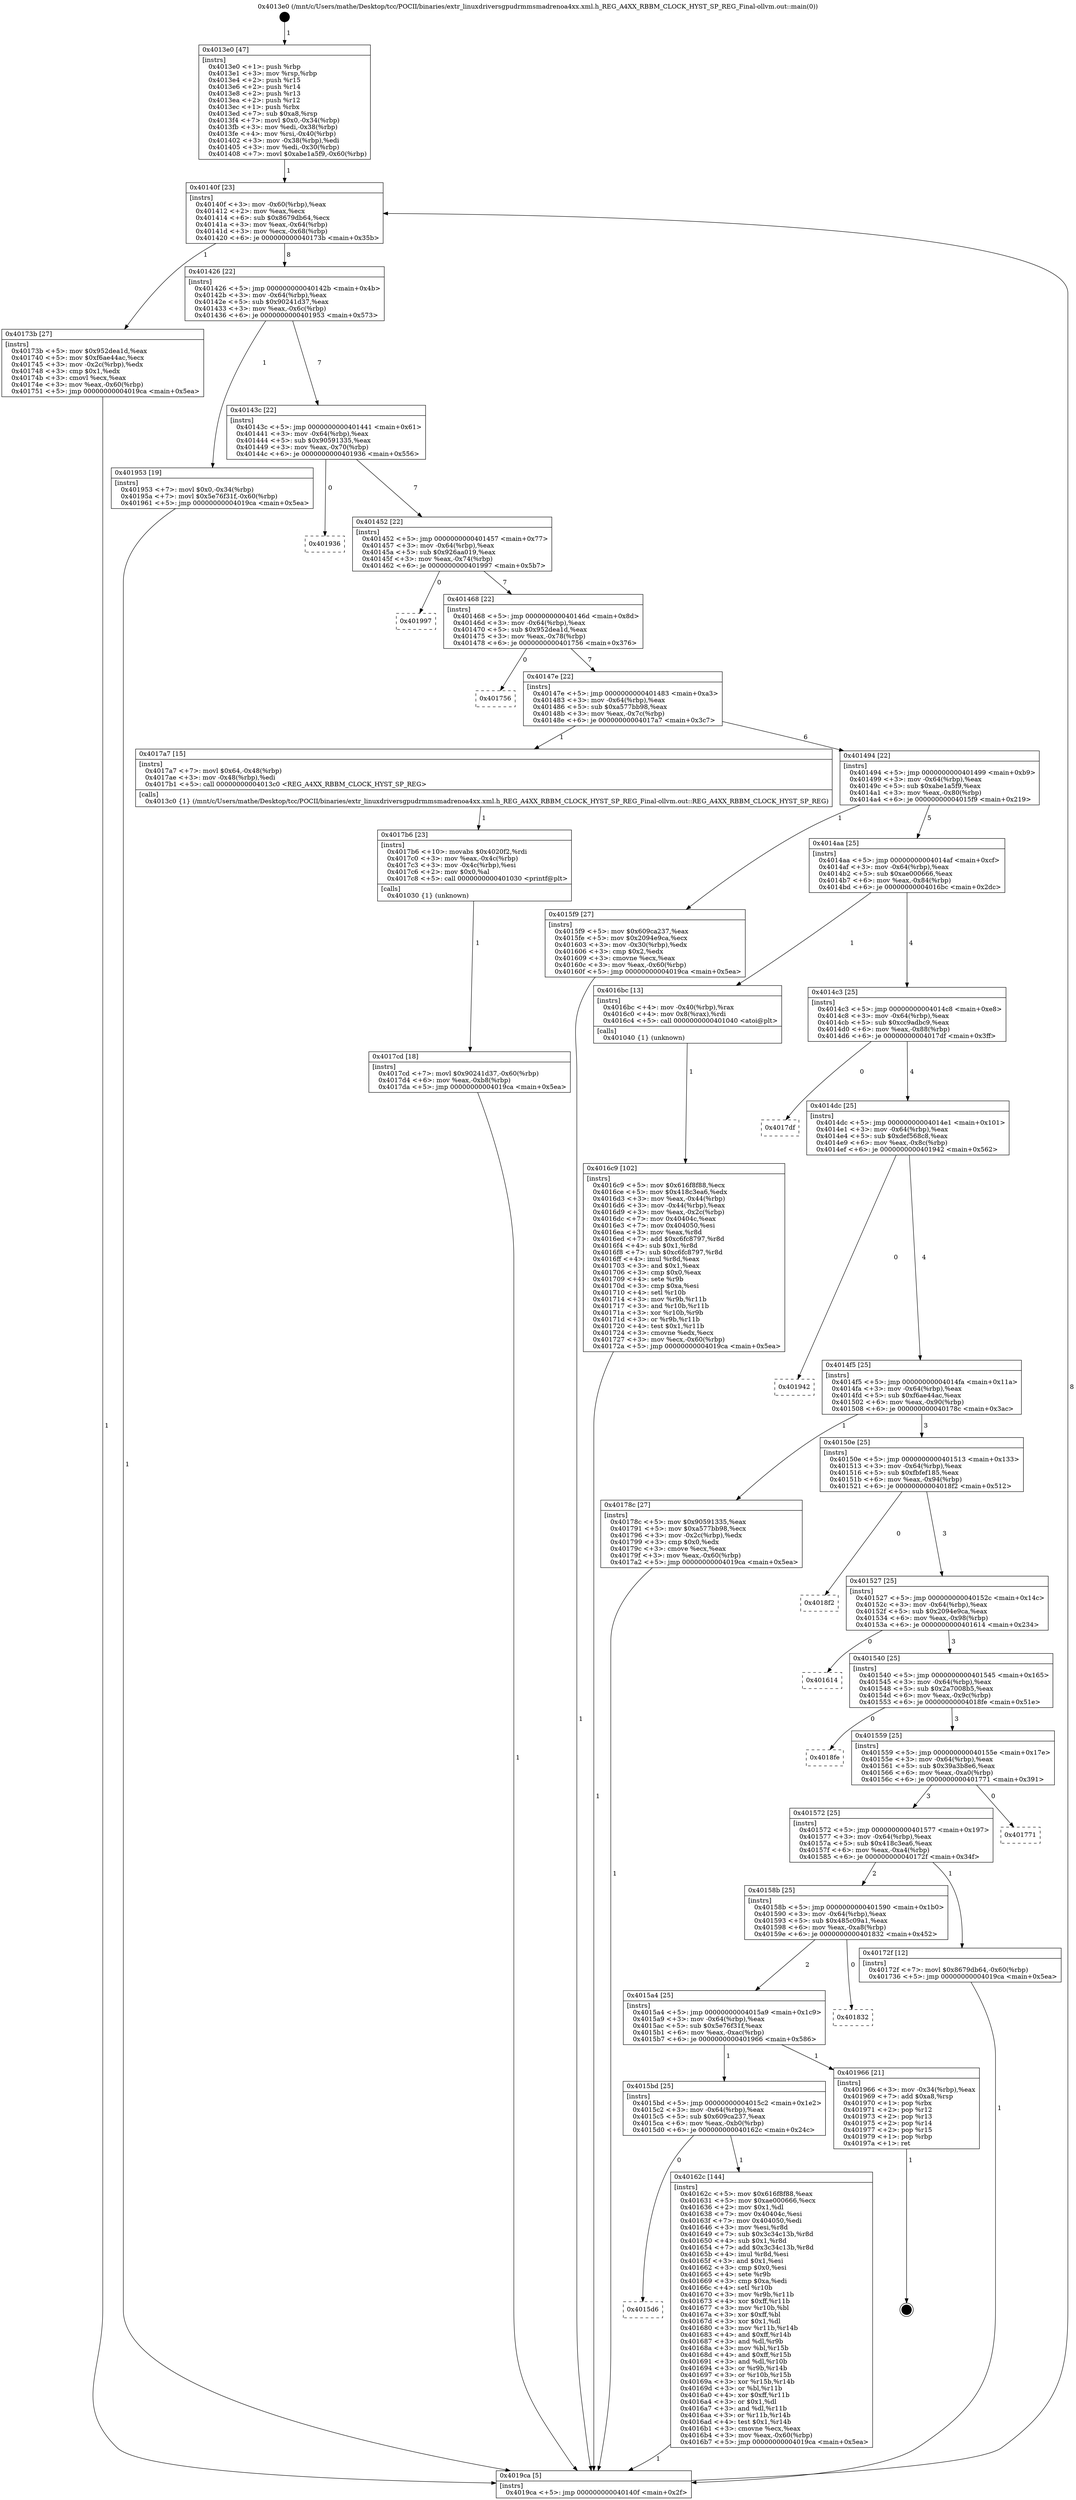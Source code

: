 digraph "0x4013e0" {
  label = "0x4013e0 (/mnt/c/Users/mathe/Desktop/tcc/POCII/binaries/extr_linuxdriversgpudrmmsmadrenoa4xx.xml.h_REG_A4XX_RBBM_CLOCK_HYST_SP_REG_Final-ollvm.out::main(0))"
  labelloc = "t"
  node[shape=record]

  Entry [label="",width=0.3,height=0.3,shape=circle,fillcolor=black,style=filled]
  "0x40140f" [label="{
     0x40140f [23]\l
     | [instrs]\l
     &nbsp;&nbsp;0x40140f \<+3\>: mov -0x60(%rbp),%eax\l
     &nbsp;&nbsp;0x401412 \<+2\>: mov %eax,%ecx\l
     &nbsp;&nbsp;0x401414 \<+6\>: sub $0x8679db64,%ecx\l
     &nbsp;&nbsp;0x40141a \<+3\>: mov %eax,-0x64(%rbp)\l
     &nbsp;&nbsp;0x40141d \<+3\>: mov %ecx,-0x68(%rbp)\l
     &nbsp;&nbsp;0x401420 \<+6\>: je 000000000040173b \<main+0x35b\>\l
  }"]
  "0x40173b" [label="{
     0x40173b [27]\l
     | [instrs]\l
     &nbsp;&nbsp;0x40173b \<+5\>: mov $0x952dea1d,%eax\l
     &nbsp;&nbsp;0x401740 \<+5\>: mov $0xf6ae44ac,%ecx\l
     &nbsp;&nbsp;0x401745 \<+3\>: mov -0x2c(%rbp),%edx\l
     &nbsp;&nbsp;0x401748 \<+3\>: cmp $0x1,%edx\l
     &nbsp;&nbsp;0x40174b \<+3\>: cmovl %ecx,%eax\l
     &nbsp;&nbsp;0x40174e \<+3\>: mov %eax,-0x60(%rbp)\l
     &nbsp;&nbsp;0x401751 \<+5\>: jmp 00000000004019ca \<main+0x5ea\>\l
  }"]
  "0x401426" [label="{
     0x401426 [22]\l
     | [instrs]\l
     &nbsp;&nbsp;0x401426 \<+5\>: jmp 000000000040142b \<main+0x4b\>\l
     &nbsp;&nbsp;0x40142b \<+3\>: mov -0x64(%rbp),%eax\l
     &nbsp;&nbsp;0x40142e \<+5\>: sub $0x90241d37,%eax\l
     &nbsp;&nbsp;0x401433 \<+3\>: mov %eax,-0x6c(%rbp)\l
     &nbsp;&nbsp;0x401436 \<+6\>: je 0000000000401953 \<main+0x573\>\l
  }"]
  Exit [label="",width=0.3,height=0.3,shape=circle,fillcolor=black,style=filled,peripheries=2]
  "0x401953" [label="{
     0x401953 [19]\l
     | [instrs]\l
     &nbsp;&nbsp;0x401953 \<+7\>: movl $0x0,-0x34(%rbp)\l
     &nbsp;&nbsp;0x40195a \<+7\>: movl $0x5e76f31f,-0x60(%rbp)\l
     &nbsp;&nbsp;0x401961 \<+5\>: jmp 00000000004019ca \<main+0x5ea\>\l
  }"]
  "0x40143c" [label="{
     0x40143c [22]\l
     | [instrs]\l
     &nbsp;&nbsp;0x40143c \<+5\>: jmp 0000000000401441 \<main+0x61\>\l
     &nbsp;&nbsp;0x401441 \<+3\>: mov -0x64(%rbp),%eax\l
     &nbsp;&nbsp;0x401444 \<+5\>: sub $0x90591335,%eax\l
     &nbsp;&nbsp;0x401449 \<+3\>: mov %eax,-0x70(%rbp)\l
     &nbsp;&nbsp;0x40144c \<+6\>: je 0000000000401936 \<main+0x556\>\l
  }"]
  "0x4017cd" [label="{
     0x4017cd [18]\l
     | [instrs]\l
     &nbsp;&nbsp;0x4017cd \<+7\>: movl $0x90241d37,-0x60(%rbp)\l
     &nbsp;&nbsp;0x4017d4 \<+6\>: mov %eax,-0xb8(%rbp)\l
     &nbsp;&nbsp;0x4017da \<+5\>: jmp 00000000004019ca \<main+0x5ea\>\l
  }"]
  "0x401936" [label="{
     0x401936\l
  }", style=dashed]
  "0x401452" [label="{
     0x401452 [22]\l
     | [instrs]\l
     &nbsp;&nbsp;0x401452 \<+5\>: jmp 0000000000401457 \<main+0x77\>\l
     &nbsp;&nbsp;0x401457 \<+3\>: mov -0x64(%rbp),%eax\l
     &nbsp;&nbsp;0x40145a \<+5\>: sub $0x926aa019,%eax\l
     &nbsp;&nbsp;0x40145f \<+3\>: mov %eax,-0x74(%rbp)\l
     &nbsp;&nbsp;0x401462 \<+6\>: je 0000000000401997 \<main+0x5b7\>\l
  }"]
  "0x4017b6" [label="{
     0x4017b6 [23]\l
     | [instrs]\l
     &nbsp;&nbsp;0x4017b6 \<+10\>: movabs $0x4020f2,%rdi\l
     &nbsp;&nbsp;0x4017c0 \<+3\>: mov %eax,-0x4c(%rbp)\l
     &nbsp;&nbsp;0x4017c3 \<+3\>: mov -0x4c(%rbp),%esi\l
     &nbsp;&nbsp;0x4017c6 \<+2\>: mov $0x0,%al\l
     &nbsp;&nbsp;0x4017c8 \<+5\>: call 0000000000401030 \<printf@plt\>\l
     | [calls]\l
     &nbsp;&nbsp;0x401030 \{1\} (unknown)\l
  }"]
  "0x401997" [label="{
     0x401997\l
  }", style=dashed]
  "0x401468" [label="{
     0x401468 [22]\l
     | [instrs]\l
     &nbsp;&nbsp;0x401468 \<+5\>: jmp 000000000040146d \<main+0x8d\>\l
     &nbsp;&nbsp;0x40146d \<+3\>: mov -0x64(%rbp),%eax\l
     &nbsp;&nbsp;0x401470 \<+5\>: sub $0x952dea1d,%eax\l
     &nbsp;&nbsp;0x401475 \<+3\>: mov %eax,-0x78(%rbp)\l
     &nbsp;&nbsp;0x401478 \<+6\>: je 0000000000401756 \<main+0x376\>\l
  }"]
  "0x4016c9" [label="{
     0x4016c9 [102]\l
     | [instrs]\l
     &nbsp;&nbsp;0x4016c9 \<+5\>: mov $0x616f8f88,%ecx\l
     &nbsp;&nbsp;0x4016ce \<+5\>: mov $0x418c3ea6,%edx\l
     &nbsp;&nbsp;0x4016d3 \<+3\>: mov %eax,-0x44(%rbp)\l
     &nbsp;&nbsp;0x4016d6 \<+3\>: mov -0x44(%rbp),%eax\l
     &nbsp;&nbsp;0x4016d9 \<+3\>: mov %eax,-0x2c(%rbp)\l
     &nbsp;&nbsp;0x4016dc \<+7\>: mov 0x40404c,%eax\l
     &nbsp;&nbsp;0x4016e3 \<+7\>: mov 0x404050,%esi\l
     &nbsp;&nbsp;0x4016ea \<+3\>: mov %eax,%r8d\l
     &nbsp;&nbsp;0x4016ed \<+7\>: add $0xc6fc8797,%r8d\l
     &nbsp;&nbsp;0x4016f4 \<+4\>: sub $0x1,%r8d\l
     &nbsp;&nbsp;0x4016f8 \<+7\>: sub $0xc6fc8797,%r8d\l
     &nbsp;&nbsp;0x4016ff \<+4\>: imul %r8d,%eax\l
     &nbsp;&nbsp;0x401703 \<+3\>: and $0x1,%eax\l
     &nbsp;&nbsp;0x401706 \<+3\>: cmp $0x0,%eax\l
     &nbsp;&nbsp;0x401709 \<+4\>: sete %r9b\l
     &nbsp;&nbsp;0x40170d \<+3\>: cmp $0xa,%esi\l
     &nbsp;&nbsp;0x401710 \<+4\>: setl %r10b\l
     &nbsp;&nbsp;0x401714 \<+3\>: mov %r9b,%r11b\l
     &nbsp;&nbsp;0x401717 \<+3\>: and %r10b,%r11b\l
     &nbsp;&nbsp;0x40171a \<+3\>: xor %r10b,%r9b\l
     &nbsp;&nbsp;0x40171d \<+3\>: or %r9b,%r11b\l
     &nbsp;&nbsp;0x401720 \<+4\>: test $0x1,%r11b\l
     &nbsp;&nbsp;0x401724 \<+3\>: cmovne %edx,%ecx\l
     &nbsp;&nbsp;0x401727 \<+3\>: mov %ecx,-0x60(%rbp)\l
     &nbsp;&nbsp;0x40172a \<+5\>: jmp 00000000004019ca \<main+0x5ea\>\l
  }"]
  "0x401756" [label="{
     0x401756\l
  }", style=dashed]
  "0x40147e" [label="{
     0x40147e [22]\l
     | [instrs]\l
     &nbsp;&nbsp;0x40147e \<+5\>: jmp 0000000000401483 \<main+0xa3\>\l
     &nbsp;&nbsp;0x401483 \<+3\>: mov -0x64(%rbp),%eax\l
     &nbsp;&nbsp;0x401486 \<+5\>: sub $0xa577bb98,%eax\l
     &nbsp;&nbsp;0x40148b \<+3\>: mov %eax,-0x7c(%rbp)\l
     &nbsp;&nbsp;0x40148e \<+6\>: je 00000000004017a7 \<main+0x3c7\>\l
  }"]
  "0x4015d6" [label="{
     0x4015d6\l
  }", style=dashed]
  "0x4017a7" [label="{
     0x4017a7 [15]\l
     | [instrs]\l
     &nbsp;&nbsp;0x4017a7 \<+7\>: movl $0x64,-0x48(%rbp)\l
     &nbsp;&nbsp;0x4017ae \<+3\>: mov -0x48(%rbp),%edi\l
     &nbsp;&nbsp;0x4017b1 \<+5\>: call 00000000004013c0 \<REG_A4XX_RBBM_CLOCK_HYST_SP_REG\>\l
     | [calls]\l
     &nbsp;&nbsp;0x4013c0 \{1\} (/mnt/c/Users/mathe/Desktop/tcc/POCII/binaries/extr_linuxdriversgpudrmmsmadrenoa4xx.xml.h_REG_A4XX_RBBM_CLOCK_HYST_SP_REG_Final-ollvm.out::REG_A4XX_RBBM_CLOCK_HYST_SP_REG)\l
  }"]
  "0x401494" [label="{
     0x401494 [22]\l
     | [instrs]\l
     &nbsp;&nbsp;0x401494 \<+5\>: jmp 0000000000401499 \<main+0xb9\>\l
     &nbsp;&nbsp;0x401499 \<+3\>: mov -0x64(%rbp),%eax\l
     &nbsp;&nbsp;0x40149c \<+5\>: sub $0xabe1a5f9,%eax\l
     &nbsp;&nbsp;0x4014a1 \<+3\>: mov %eax,-0x80(%rbp)\l
     &nbsp;&nbsp;0x4014a4 \<+6\>: je 00000000004015f9 \<main+0x219\>\l
  }"]
  "0x40162c" [label="{
     0x40162c [144]\l
     | [instrs]\l
     &nbsp;&nbsp;0x40162c \<+5\>: mov $0x616f8f88,%eax\l
     &nbsp;&nbsp;0x401631 \<+5\>: mov $0xae000666,%ecx\l
     &nbsp;&nbsp;0x401636 \<+2\>: mov $0x1,%dl\l
     &nbsp;&nbsp;0x401638 \<+7\>: mov 0x40404c,%esi\l
     &nbsp;&nbsp;0x40163f \<+7\>: mov 0x404050,%edi\l
     &nbsp;&nbsp;0x401646 \<+3\>: mov %esi,%r8d\l
     &nbsp;&nbsp;0x401649 \<+7\>: sub $0x3c34c13b,%r8d\l
     &nbsp;&nbsp;0x401650 \<+4\>: sub $0x1,%r8d\l
     &nbsp;&nbsp;0x401654 \<+7\>: add $0x3c34c13b,%r8d\l
     &nbsp;&nbsp;0x40165b \<+4\>: imul %r8d,%esi\l
     &nbsp;&nbsp;0x40165f \<+3\>: and $0x1,%esi\l
     &nbsp;&nbsp;0x401662 \<+3\>: cmp $0x0,%esi\l
     &nbsp;&nbsp;0x401665 \<+4\>: sete %r9b\l
     &nbsp;&nbsp;0x401669 \<+3\>: cmp $0xa,%edi\l
     &nbsp;&nbsp;0x40166c \<+4\>: setl %r10b\l
     &nbsp;&nbsp;0x401670 \<+3\>: mov %r9b,%r11b\l
     &nbsp;&nbsp;0x401673 \<+4\>: xor $0xff,%r11b\l
     &nbsp;&nbsp;0x401677 \<+3\>: mov %r10b,%bl\l
     &nbsp;&nbsp;0x40167a \<+3\>: xor $0xff,%bl\l
     &nbsp;&nbsp;0x40167d \<+3\>: xor $0x1,%dl\l
     &nbsp;&nbsp;0x401680 \<+3\>: mov %r11b,%r14b\l
     &nbsp;&nbsp;0x401683 \<+4\>: and $0xff,%r14b\l
     &nbsp;&nbsp;0x401687 \<+3\>: and %dl,%r9b\l
     &nbsp;&nbsp;0x40168a \<+3\>: mov %bl,%r15b\l
     &nbsp;&nbsp;0x40168d \<+4\>: and $0xff,%r15b\l
     &nbsp;&nbsp;0x401691 \<+3\>: and %dl,%r10b\l
     &nbsp;&nbsp;0x401694 \<+3\>: or %r9b,%r14b\l
     &nbsp;&nbsp;0x401697 \<+3\>: or %r10b,%r15b\l
     &nbsp;&nbsp;0x40169a \<+3\>: xor %r15b,%r14b\l
     &nbsp;&nbsp;0x40169d \<+3\>: or %bl,%r11b\l
     &nbsp;&nbsp;0x4016a0 \<+4\>: xor $0xff,%r11b\l
     &nbsp;&nbsp;0x4016a4 \<+3\>: or $0x1,%dl\l
     &nbsp;&nbsp;0x4016a7 \<+3\>: and %dl,%r11b\l
     &nbsp;&nbsp;0x4016aa \<+3\>: or %r11b,%r14b\l
     &nbsp;&nbsp;0x4016ad \<+4\>: test $0x1,%r14b\l
     &nbsp;&nbsp;0x4016b1 \<+3\>: cmovne %ecx,%eax\l
     &nbsp;&nbsp;0x4016b4 \<+3\>: mov %eax,-0x60(%rbp)\l
     &nbsp;&nbsp;0x4016b7 \<+5\>: jmp 00000000004019ca \<main+0x5ea\>\l
  }"]
  "0x4015f9" [label="{
     0x4015f9 [27]\l
     | [instrs]\l
     &nbsp;&nbsp;0x4015f9 \<+5\>: mov $0x609ca237,%eax\l
     &nbsp;&nbsp;0x4015fe \<+5\>: mov $0x2094e9ca,%ecx\l
     &nbsp;&nbsp;0x401603 \<+3\>: mov -0x30(%rbp),%edx\l
     &nbsp;&nbsp;0x401606 \<+3\>: cmp $0x2,%edx\l
     &nbsp;&nbsp;0x401609 \<+3\>: cmovne %ecx,%eax\l
     &nbsp;&nbsp;0x40160c \<+3\>: mov %eax,-0x60(%rbp)\l
     &nbsp;&nbsp;0x40160f \<+5\>: jmp 00000000004019ca \<main+0x5ea\>\l
  }"]
  "0x4014aa" [label="{
     0x4014aa [25]\l
     | [instrs]\l
     &nbsp;&nbsp;0x4014aa \<+5\>: jmp 00000000004014af \<main+0xcf\>\l
     &nbsp;&nbsp;0x4014af \<+3\>: mov -0x64(%rbp),%eax\l
     &nbsp;&nbsp;0x4014b2 \<+5\>: sub $0xae000666,%eax\l
     &nbsp;&nbsp;0x4014b7 \<+6\>: mov %eax,-0x84(%rbp)\l
     &nbsp;&nbsp;0x4014bd \<+6\>: je 00000000004016bc \<main+0x2dc\>\l
  }"]
  "0x4019ca" [label="{
     0x4019ca [5]\l
     | [instrs]\l
     &nbsp;&nbsp;0x4019ca \<+5\>: jmp 000000000040140f \<main+0x2f\>\l
  }"]
  "0x4013e0" [label="{
     0x4013e0 [47]\l
     | [instrs]\l
     &nbsp;&nbsp;0x4013e0 \<+1\>: push %rbp\l
     &nbsp;&nbsp;0x4013e1 \<+3\>: mov %rsp,%rbp\l
     &nbsp;&nbsp;0x4013e4 \<+2\>: push %r15\l
     &nbsp;&nbsp;0x4013e6 \<+2\>: push %r14\l
     &nbsp;&nbsp;0x4013e8 \<+2\>: push %r13\l
     &nbsp;&nbsp;0x4013ea \<+2\>: push %r12\l
     &nbsp;&nbsp;0x4013ec \<+1\>: push %rbx\l
     &nbsp;&nbsp;0x4013ed \<+7\>: sub $0xa8,%rsp\l
     &nbsp;&nbsp;0x4013f4 \<+7\>: movl $0x0,-0x34(%rbp)\l
     &nbsp;&nbsp;0x4013fb \<+3\>: mov %edi,-0x38(%rbp)\l
     &nbsp;&nbsp;0x4013fe \<+4\>: mov %rsi,-0x40(%rbp)\l
     &nbsp;&nbsp;0x401402 \<+3\>: mov -0x38(%rbp),%edi\l
     &nbsp;&nbsp;0x401405 \<+3\>: mov %edi,-0x30(%rbp)\l
     &nbsp;&nbsp;0x401408 \<+7\>: movl $0xabe1a5f9,-0x60(%rbp)\l
  }"]
  "0x4015bd" [label="{
     0x4015bd [25]\l
     | [instrs]\l
     &nbsp;&nbsp;0x4015bd \<+5\>: jmp 00000000004015c2 \<main+0x1e2\>\l
     &nbsp;&nbsp;0x4015c2 \<+3\>: mov -0x64(%rbp),%eax\l
     &nbsp;&nbsp;0x4015c5 \<+5\>: sub $0x609ca237,%eax\l
     &nbsp;&nbsp;0x4015ca \<+6\>: mov %eax,-0xb0(%rbp)\l
     &nbsp;&nbsp;0x4015d0 \<+6\>: je 000000000040162c \<main+0x24c\>\l
  }"]
  "0x4016bc" [label="{
     0x4016bc [13]\l
     | [instrs]\l
     &nbsp;&nbsp;0x4016bc \<+4\>: mov -0x40(%rbp),%rax\l
     &nbsp;&nbsp;0x4016c0 \<+4\>: mov 0x8(%rax),%rdi\l
     &nbsp;&nbsp;0x4016c4 \<+5\>: call 0000000000401040 \<atoi@plt\>\l
     | [calls]\l
     &nbsp;&nbsp;0x401040 \{1\} (unknown)\l
  }"]
  "0x4014c3" [label="{
     0x4014c3 [25]\l
     | [instrs]\l
     &nbsp;&nbsp;0x4014c3 \<+5\>: jmp 00000000004014c8 \<main+0xe8\>\l
     &nbsp;&nbsp;0x4014c8 \<+3\>: mov -0x64(%rbp),%eax\l
     &nbsp;&nbsp;0x4014cb \<+5\>: sub $0xcc9adbc9,%eax\l
     &nbsp;&nbsp;0x4014d0 \<+6\>: mov %eax,-0x88(%rbp)\l
     &nbsp;&nbsp;0x4014d6 \<+6\>: je 00000000004017df \<main+0x3ff\>\l
  }"]
  "0x401966" [label="{
     0x401966 [21]\l
     | [instrs]\l
     &nbsp;&nbsp;0x401966 \<+3\>: mov -0x34(%rbp),%eax\l
     &nbsp;&nbsp;0x401969 \<+7\>: add $0xa8,%rsp\l
     &nbsp;&nbsp;0x401970 \<+1\>: pop %rbx\l
     &nbsp;&nbsp;0x401971 \<+2\>: pop %r12\l
     &nbsp;&nbsp;0x401973 \<+2\>: pop %r13\l
     &nbsp;&nbsp;0x401975 \<+2\>: pop %r14\l
     &nbsp;&nbsp;0x401977 \<+2\>: pop %r15\l
     &nbsp;&nbsp;0x401979 \<+1\>: pop %rbp\l
     &nbsp;&nbsp;0x40197a \<+1\>: ret\l
  }"]
  "0x4017df" [label="{
     0x4017df\l
  }", style=dashed]
  "0x4014dc" [label="{
     0x4014dc [25]\l
     | [instrs]\l
     &nbsp;&nbsp;0x4014dc \<+5\>: jmp 00000000004014e1 \<main+0x101\>\l
     &nbsp;&nbsp;0x4014e1 \<+3\>: mov -0x64(%rbp),%eax\l
     &nbsp;&nbsp;0x4014e4 \<+5\>: sub $0xdef568c8,%eax\l
     &nbsp;&nbsp;0x4014e9 \<+6\>: mov %eax,-0x8c(%rbp)\l
     &nbsp;&nbsp;0x4014ef \<+6\>: je 0000000000401942 \<main+0x562\>\l
  }"]
  "0x4015a4" [label="{
     0x4015a4 [25]\l
     | [instrs]\l
     &nbsp;&nbsp;0x4015a4 \<+5\>: jmp 00000000004015a9 \<main+0x1c9\>\l
     &nbsp;&nbsp;0x4015a9 \<+3\>: mov -0x64(%rbp),%eax\l
     &nbsp;&nbsp;0x4015ac \<+5\>: sub $0x5e76f31f,%eax\l
     &nbsp;&nbsp;0x4015b1 \<+6\>: mov %eax,-0xac(%rbp)\l
     &nbsp;&nbsp;0x4015b7 \<+6\>: je 0000000000401966 \<main+0x586\>\l
  }"]
  "0x401942" [label="{
     0x401942\l
  }", style=dashed]
  "0x4014f5" [label="{
     0x4014f5 [25]\l
     | [instrs]\l
     &nbsp;&nbsp;0x4014f5 \<+5\>: jmp 00000000004014fa \<main+0x11a\>\l
     &nbsp;&nbsp;0x4014fa \<+3\>: mov -0x64(%rbp),%eax\l
     &nbsp;&nbsp;0x4014fd \<+5\>: sub $0xf6ae44ac,%eax\l
     &nbsp;&nbsp;0x401502 \<+6\>: mov %eax,-0x90(%rbp)\l
     &nbsp;&nbsp;0x401508 \<+6\>: je 000000000040178c \<main+0x3ac\>\l
  }"]
  "0x401832" [label="{
     0x401832\l
  }", style=dashed]
  "0x40178c" [label="{
     0x40178c [27]\l
     | [instrs]\l
     &nbsp;&nbsp;0x40178c \<+5\>: mov $0x90591335,%eax\l
     &nbsp;&nbsp;0x401791 \<+5\>: mov $0xa577bb98,%ecx\l
     &nbsp;&nbsp;0x401796 \<+3\>: mov -0x2c(%rbp),%edx\l
     &nbsp;&nbsp;0x401799 \<+3\>: cmp $0x0,%edx\l
     &nbsp;&nbsp;0x40179c \<+3\>: cmove %ecx,%eax\l
     &nbsp;&nbsp;0x40179f \<+3\>: mov %eax,-0x60(%rbp)\l
     &nbsp;&nbsp;0x4017a2 \<+5\>: jmp 00000000004019ca \<main+0x5ea\>\l
  }"]
  "0x40150e" [label="{
     0x40150e [25]\l
     | [instrs]\l
     &nbsp;&nbsp;0x40150e \<+5\>: jmp 0000000000401513 \<main+0x133\>\l
     &nbsp;&nbsp;0x401513 \<+3\>: mov -0x64(%rbp),%eax\l
     &nbsp;&nbsp;0x401516 \<+5\>: sub $0xfbfef185,%eax\l
     &nbsp;&nbsp;0x40151b \<+6\>: mov %eax,-0x94(%rbp)\l
     &nbsp;&nbsp;0x401521 \<+6\>: je 00000000004018f2 \<main+0x512\>\l
  }"]
  "0x40158b" [label="{
     0x40158b [25]\l
     | [instrs]\l
     &nbsp;&nbsp;0x40158b \<+5\>: jmp 0000000000401590 \<main+0x1b0\>\l
     &nbsp;&nbsp;0x401590 \<+3\>: mov -0x64(%rbp),%eax\l
     &nbsp;&nbsp;0x401593 \<+5\>: sub $0x485c09a1,%eax\l
     &nbsp;&nbsp;0x401598 \<+6\>: mov %eax,-0xa8(%rbp)\l
     &nbsp;&nbsp;0x40159e \<+6\>: je 0000000000401832 \<main+0x452\>\l
  }"]
  "0x4018f2" [label="{
     0x4018f2\l
  }", style=dashed]
  "0x401527" [label="{
     0x401527 [25]\l
     | [instrs]\l
     &nbsp;&nbsp;0x401527 \<+5\>: jmp 000000000040152c \<main+0x14c\>\l
     &nbsp;&nbsp;0x40152c \<+3\>: mov -0x64(%rbp),%eax\l
     &nbsp;&nbsp;0x40152f \<+5\>: sub $0x2094e9ca,%eax\l
     &nbsp;&nbsp;0x401534 \<+6\>: mov %eax,-0x98(%rbp)\l
     &nbsp;&nbsp;0x40153a \<+6\>: je 0000000000401614 \<main+0x234\>\l
  }"]
  "0x40172f" [label="{
     0x40172f [12]\l
     | [instrs]\l
     &nbsp;&nbsp;0x40172f \<+7\>: movl $0x8679db64,-0x60(%rbp)\l
     &nbsp;&nbsp;0x401736 \<+5\>: jmp 00000000004019ca \<main+0x5ea\>\l
  }"]
  "0x401614" [label="{
     0x401614\l
  }", style=dashed]
  "0x401540" [label="{
     0x401540 [25]\l
     | [instrs]\l
     &nbsp;&nbsp;0x401540 \<+5\>: jmp 0000000000401545 \<main+0x165\>\l
     &nbsp;&nbsp;0x401545 \<+3\>: mov -0x64(%rbp),%eax\l
     &nbsp;&nbsp;0x401548 \<+5\>: sub $0x2a7008b5,%eax\l
     &nbsp;&nbsp;0x40154d \<+6\>: mov %eax,-0x9c(%rbp)\l
     &nbsp;&nbsp;0x401553 \<+6\>: je 00000000004018fe \<main+0x51e\>\l
  }"]
  "0x401572" [label="{
     0x401572 [25]\l
     | [instrs]\l
     &nbsp;&nbsp;0x401572 \<+5\>: jmp 0000000000401577 \<main+0x197\>\l
     &nbsp;&nbsp;0x401577 \<+3\>: mov -0x64(%rbp),%eax\l
     &nbsp;&nbsp;0x40157a \<+5\>: sub $0x418c3ea6,%eax\l
     &nbsp;&nbsp;0x40157f \<+6\>: mov %eax,-0xa4(%rbp)\l
     &nbsp;&nbsp;0x401585 \<+6\>: je 000000000040172f \<main+0x34f\>\l
  }"]
  "0x4018fe" [label="{
     0x4018fe\l
  }", style=dashed]
  "0x401559" [label="{
     0x401559 [25]\l
     | [instrs]\l
     &nbsp;&nbsp;0x401559 \<+5\>: jmp 000000000040155e \<main+0x17e\>\l
     &nbsp;&nbsp;0x40155e \<+3\>: mov -0x64(%rbp),%eax\l
     &nbsp;&nbsp;0x401561 \<+5\>: sub $0x39a3b8e6,%eax\l
     &nbsp;&nbsp;0x401566 \<+6\>: mov %eax,-0xa0(%rbp)\l
     &nbsp;&nbsp;0x40156c \<+6\>: je 0000000000401771 \<main+0x391\>\l
  }"]
  "0x401771" [label="{
     0x401771\l
  }", style=dashed]
  Entry -> "0x4013e0" [label=" 1"]
  "0x40140f" -> "0x40173b" [label=" 1"]
  "0x40140f" -> "0x401426" [label=" 8"]
  "0x401966" -> Exit [label=" 1"]
  "0x401426" -> "0x401953" [label=" 1"]
  "0x401426" -> "0x40143c" [label=" 7"]
  "0x401953" -> "0x4019ca" [label=" 1"]
  "0x40143c" -> "0x401936" [label=" 0"]
  "0x40143c" -> "0x401452" [label=" 7"]
  "0x4017cd" -> "0x4019ca" [label=" 1"]
  "0x401452" -> "0x401997" [label=" 0"]
  "0x401452" -> "0x401468" [label=" 7"]
  "0x4017b6" -> "0x4017cd" [label=" 1"]
  "0x401468" -> "0x401756" [label=" 0"]
  "0x401468" -> "0x40147e" [label=" 7"]
  "0x4017a7" -> "0x4017b6" [label=" 1"]
  "0x40147e" -> "0x4017a7" [label=" 1"]
  "0x40147e" -> "0x401494" [label=" 6"]
  "0x40178c" -> "0x4019ca" [label=" 1"]
  "0x401494" -> "0x4015f9" [label=" 1"]
  "0x401494" -> "0x4014aa" [label=" 5"]
  "0x4015f9" -> "0x4019ca" [label=" 1"]
  "0x4013e0" -> "0x40140f" [label=" 1"]
  "0x4019ca" -> "0x40140f" [label=" 8"]
  "0x40173b" -> "0x4019ca" [label=" 1"]
  "0x4014aa" -> "0x4016bc" [label=" 1"]
  "0x4014aa" -> "0x4014c3" [label=" 4"]
  "0x4016c9" -> "0x4019ca" [label=" 1"]
  "0x4014c3" -> "0x4017df" [label=" 0"]
  "0x4014c3" -> "0x4014dc" [label=" 4"]
  "0x4016bc" -> "0x4016c9" [label=" 1"]
  "0x4014dc" -> "0x401942" [label=" 0"]
  "0x4014dc" -> "0x4014f5" [label=" 4"]
  "0x4015bd" -> "0x4015d6" [label=" 0"]
  "0x4014f5" -> "0x40178c" [label=" 1"]
  "0x4014f5" -> "0x40150e" [label=" 3"]
  "0x4015bd" -> "0x40162c" [label=" 1"]
  "0x40150e" -> "0x4018f2" [label=" 0"]
  "0x40150e" -> "0x401527" [label=" 3"]
  "0x4015a4" -> "0x4015bd" [label=" 1"]
  "0x401527" -> "0x401614" [label=" 0"]
  "0x401527" -> "0x401540" [label=" 3"]
  "0x4015a4" -> "0x401966" [label=" 1"]
  "0x401540" -> "0x4018fe" [label=" 0"]
  "0x401540" -> "0x401559" [label=" 3"]
  "0x40158b" -> "0x4015a4" [label=" 2"]
  "0x401559" -> "0x401771" [label=" 0"]
  "0x401559" -> "0x401572" [label=" 3"]
  "0x40162c" -> "0x4019ca" [label=" 1"]
  "0x401572" -> "0x40172f" [label=" 1"]
  "0x401572" -> "0x40158b" [label=" 2"]
  "0x40172f" -> "0x4019ca" [label=" 1"]
  "0x40158b" -> "0x401832" [label=" 0"]
}
